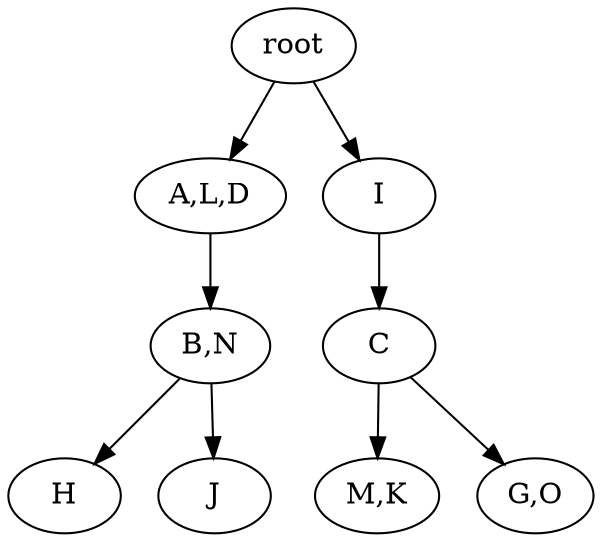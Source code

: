 strict digraph G {
	graph [name=G];
	0	 [label=root];
	3	 [label="A,L,D"];
	0 -> 3;
	1	 [label=I];
	0 -> 1;
	4	 [label="B,N"];
	3 -> 4;
	6	 [label=H];
	4 -> 6;
	5	 [label=J];
	4 -> 5;
	2	 [label=C];
	9	 [label="M,K"];
	2 -> 9;
	8	 [label="G,O"];
	2 -> 8;
	1 -> 2;
}
